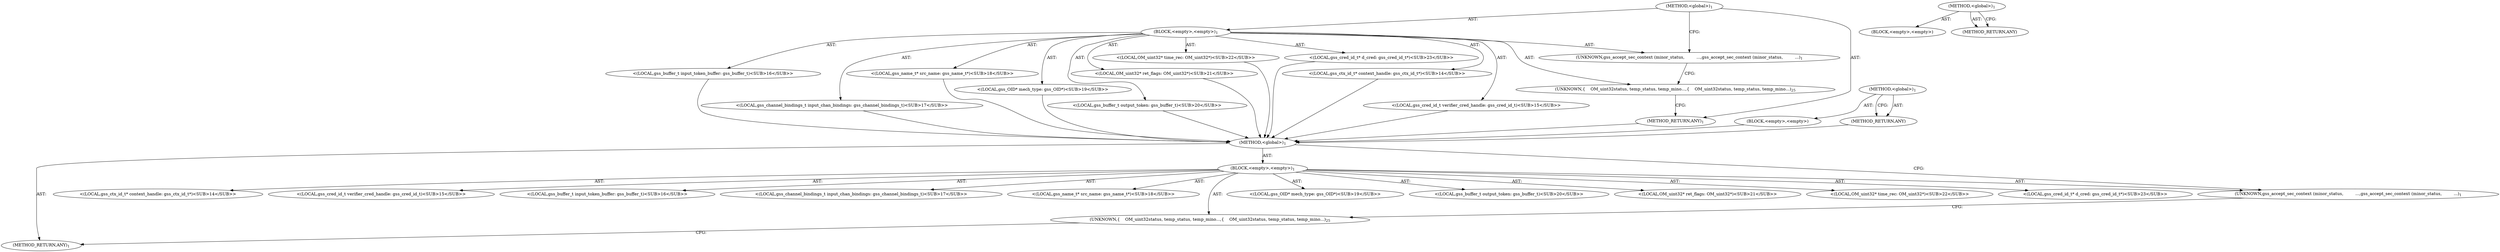digraph "&lt;global&gt;" {
vulnerable_6 [label=<(METHOD,&lt;global&gt;)<SUB>1</SUB>>];
vulnerable_7 [label=<(BLOCK,&lt;empty&gt;,&lt;empty&gt;)<SUB>1</SUB>>];
vulnerable_8 [label=<(UNKNOWN,gss_accept_sec_context (minor_status,
         ...,gss_accept_sec_context (minor_status,
         ...)<SUB>1</SUB>>];
vulnerable_9 [label="<(LOCAL,gss_ctx_id_t* context_handle: gss_ctx_id_t*)<SUB>14</SUB>>"];
vulnerable_10 [label="<(LOCAL,gss_cred_id_t verifier_cred_handle: gss_cred_id_t)<SUB>15</SUB>>"];
vulnerable_11 [label="<(LOCAL,gss_buffer_t input_token_buffer: gss_buffer_t)<SUB>16</SUB>>"];
vulnerable_12 [label="<(LOCAL,gss_channel_bindings_t input_chan_bindings: gss_channel_bindings_t)<SUB>17</SUB>>"];
vulnerable_13 [label="<(LOCAL,gss_name_t* src_name: gss_name_t*)<SUB>18</SUB>>"];
vulnerable_14 [label="<(LOCAL,gss_OID* mech_type: gss_OID*)<SUB>19</SUB>>"];
vulnerable_15 [label="<(LOCAL,gss_buffer_t output_token: gss_buffer_t)<SUB>20</SUB>>"];
vulnerable_16 [label="<(LOCAL,OM_uint32* ret_flags: OM_uint32*)<SUB>21</SUB>>"];
vulnerable_17 [label="<(LOCAL,OM_uint32* time_rec: OM_uint32*)<SUB>22</SUB>>"];
vulnerable_18 [label="<(LOCAL,gss_cred_id_t* d_cred: gss_cred_id_t*)<SUB>23</SUB>>"];
vulnerable_19 [label=<(UNKNOWN,{
    OM_uint32		status, temp_status, temp_mino...,{
    OM_uint32		status, temp_status, temp_mino...)<SUB>25</SUB>>];
vulnerable_20 [label=<(METHOD_RETURN,ANY)<SUB>1</SUB>>];
vulnerable_41 [label=<(METHOD,&lt;global&gt;)<SUB>1</SUB>>];
vulnerable_42 [label=<(BLOCK,&lt;empty&gt;,&lt;empty&gt;)>];
vulnerable_43 [label=<(METHOD_RETURN,ANY)>];
fixed_6 [label=<(METHOD,&lt;global&gt;)<SUB>1</SUB>>];
fixed_7 [label=<(BLOCK,&lt;empty&gt;,&lt;empty&gt;)<SUB>1</SUB>>];
fixed_8 [label=<(UNKNOWN,gss_accept_sec_context (minor_status,
         ...,gss_accept_sec_context (minor_status,
         ...)<SUB>1</SUB>>];
fixed_9 [label="<(LOCAL,gss_ctx_id_t* context_handle: gss_ctx_id_t*)<SUB>14</SUB>>"];
fixed_10 [label="<(LOCAL,gss_cred_id_t verifier_cred_handle: gss_cred_id_t)<SUB>15</SUB>>"];
fixed_11 [label="<(LOCAL,gss_buffer_t input_token_buffer: gss_buffer_t)<SUB>16</SUB>>"];
fixed_12 [label="<(LOCAL,gss_channel_bindings_t input_chan_bindings: gss_channel_bindings_t)<SUB>17</SUB>>"];
fixed_13 [label="<(LOCAL,gss_name_t* src_name: gss_name_t*)<SUB>18</SUB>>"];
fixed_14 [label="<(LOCAL,gss_OID* mech_type: gss_OID*)<SUB>19</SUB>>"];
fixed_15 [label="<(LOCAL,gss_buffer_t output_token: gss_buffer_t)<SUB>20</SUB>>"];
fixed_16 [label="<(LOCAL,OM_uint32* ret_flags: OM_uint32*)<SUB>21</SUB>>"];
fixed_17 [label="<(LOCAL,OM_uint32* time_rec: OM_uint32*)<SUB>22</SUB>>"];
fixed_18 [label="<(LOCAL,gss_cred_id_t* d_cred: gss_cred_id_t*)<SUB>23</SUB>>"];
fixed_19 [label=<(UNKNOWN,{
    OM_uint32		status, temp_status, temp_mino...,{
    OM_uint32		status, temp_status, temp_mino...)<SUB>25</SUB>>];
fixed_20 [label=<(METHOD_RETURN,ANY)<SUB>1</SUB>>];
fixed_41 [label=<(METHOD,&lt;global&gt;)<SUB>1</SUB>>];
fixed_42 [label=<(BLOCK,&lt;empty&gt;,&lt;empty&gt;)>];
fixed_43 [label=<(METHOD_RETURN,ANY)>];
vulnerable_6 -> vulnerable_7  [key=0, label="AST: "];
vulnerable_6 -> vulnerable_20  [key=0, label="AST: "];
vulnerable_6 -> vulnerable_8  [key=0, label="CFG: "];
vulnerable_7 -> vulnerable_8  [key=0, label="AST: "];
vulnerable_7 -> vulnerable_9  [key=0, label="AST: "];
vulnerable_7 -> vulnerable_10  [key=0, label="AST: "];
vulnerable_7 -> vulnerable_11  [key=0, label="AST: "];
vulnerable_7 -> vulnerable_12  [key=0, label="AST: "];
vulnerable_7 -> vulnerable_13  [key=0, label="AST: "];
vulnerable_7 -> vulnerable_14  [key=0, label="AST: "];
vulnerable_7 -> vulnerable_15  [key=0, label="AST: "];
vulnerable_7 -> vulnerable_16  [key=0, label="AST: "];
vulnerable_7 -> vulnerable_17  [key=0, label="AST: "];
vulnerable_7 -> vulnerable_18  [key=0, label="AST: "];
vulnerable_7 -> vulnerable_19  [key=0, label="AST: "];
vulnerable_8 -> vulnerable_19  [key=0, label="CFG: "];
vulnerable_9 -> fixed_6  [key=0];
vulnerable_10 -> fixed_6  [key=0];
vulnerable_11 -> fixed_6  [key=0];
vulnerable_12 -> fixed_6  [key=0];
vulnerable_13 -> fixed_6  [key=0];
vulnerable_14 -> fixed_6  [key=0];
vulnerable_15 -> fixed_6  [key=0];
vulnerable_16 -> fixed_6  [key=0];
vulnerable_17 -> fixed_6  [key=0];
vulnerable_18 -> fixed_6  [key=0];
vulnerable_19 -> vulnerable_20  [key=0, label="CFG: "];
vulnerable_20 -> fixed_6  [key=0];
vulnerable_41 -> vulnerable_42  [key=0, label="AST: "];
vulnerable_41 -> vulnerable_43  [key=0, label="AST: "];
vulnerable_41 -> vulnerable_43  [key=1, label="CFG: "];
vulnerable_42 -> fixed_6  [key=0];
vulnerable_43 -> fixed_6  [key=0];
fixed_6 -> fixed_7  [key=0, label="AST: "];
fixed_6 -> fixed_20  [key=0, label="AST: "];
fixed_6 -> fixed_8  [key=0, label="CFG: "];
fixed_7 -> fixed_8  [key=0, label="AST: "];
fixed_7 -> fixed_9  [key=0, label="AST: "];
fixed_7 -> fixed_10  [key=0, label="AST: "];
fixed_7 -> fixed_11  [key=0, label="AST: "];
fixed_7 -> fixed_12  [key=0, label="AST: "];
fixed_7 -> fixed_13  [key=0, label="AST: "];
fixed_7 -> fixed_14  [key=0, label="AST: "];
fixed_7 -> fixed_15  [key=0, label="AST: "];
fixed_7 -> fixed_16  [key=0, label="AST: "];
fixed_7 -> fixed_17  [key=0, label="AST: "];
fixed_7 -> fixed_18  [key=0, label="AST: "];
fixed_7 -> fixed_19  [key=0, label="AST: "];
fixed_8 -> fixed_19  [key=0, label="CFG: "];
fixed_19 -> fixed_20  [key=0, label="CFG: "];
fixed_41 -> fixed_42  [key=0, label="AST: "];
fixed_41 -> fixed_43  [key=0, label="AST: "];
fixed_41 -> fixed_43  [key=1, label="CFG: "];
}
